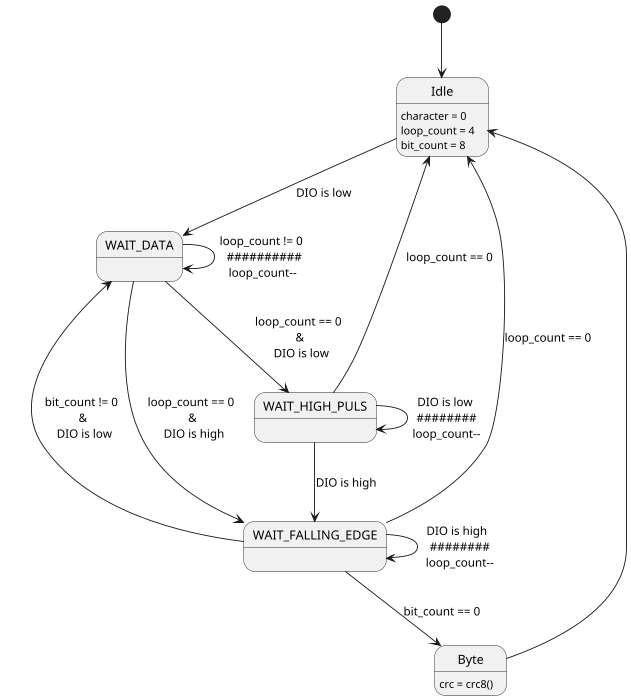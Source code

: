 @startuml
scale 700 height


[*] --> Idle

Idle : character = 0
Idle : loop_count = 4
Idle : bit_count = 8
Idle --> WAIT_DATA :DIO is low

Byte : crc = crc8()
Byte --> Idle

WAIT_DATA :
WAIT_DATA --> WAIT_DATA : loop_count != 0 \n ##########\nloop_count--
WAIT_DATA --> WAIT_FALLING_EDGE : loop_count == 0 \n & \n DIO is high
WAIT_DATA --> WAIT_HIGH_PULS : loop_count == 0 \n & \n DIO is low


WAIT_HIGH_PULS :
WAIT_HIGH_PULS --> Idle : loop_count == 0
WAIT_HIGH_PULS --> WAIT_HIGH_PULS : DIO is low \n ######## \nloop_count--
WAIT_HIGH_PULS --> WAIT_FALLING_EDGE : DIO is high

WAIT_FALLING_EDGE :
WAIT_FALLING_EDGE --> Idle : loop_count == 0
WAIT_FALLING_EDGE --> WAIT_DATA : bit_count != 0 \n & \n DIO is low
WAIT_FALLING_EDGE --> Byte : bit_count == 0
WAIT_FALLING_EDGE --> WAIT_FALLING_EDGE : DIO is high \n ########\n loop_count--
'WAIT_FALLING_EDGE --> [*]

@enduml